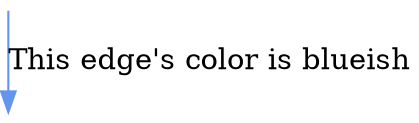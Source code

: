 digraph Perl
{
graph [ rankdir="TB" ]
node [ shape="oval" ]
edge [ color="grey" ]
"8" [ color="invis" label="" shape="point" width="0" ]
"15" [ color="invis" label="" shape="point" width="0" ]
"8" -> "15" [ color="cornflowerblue" label="This edge's color is blueish" ]
}
